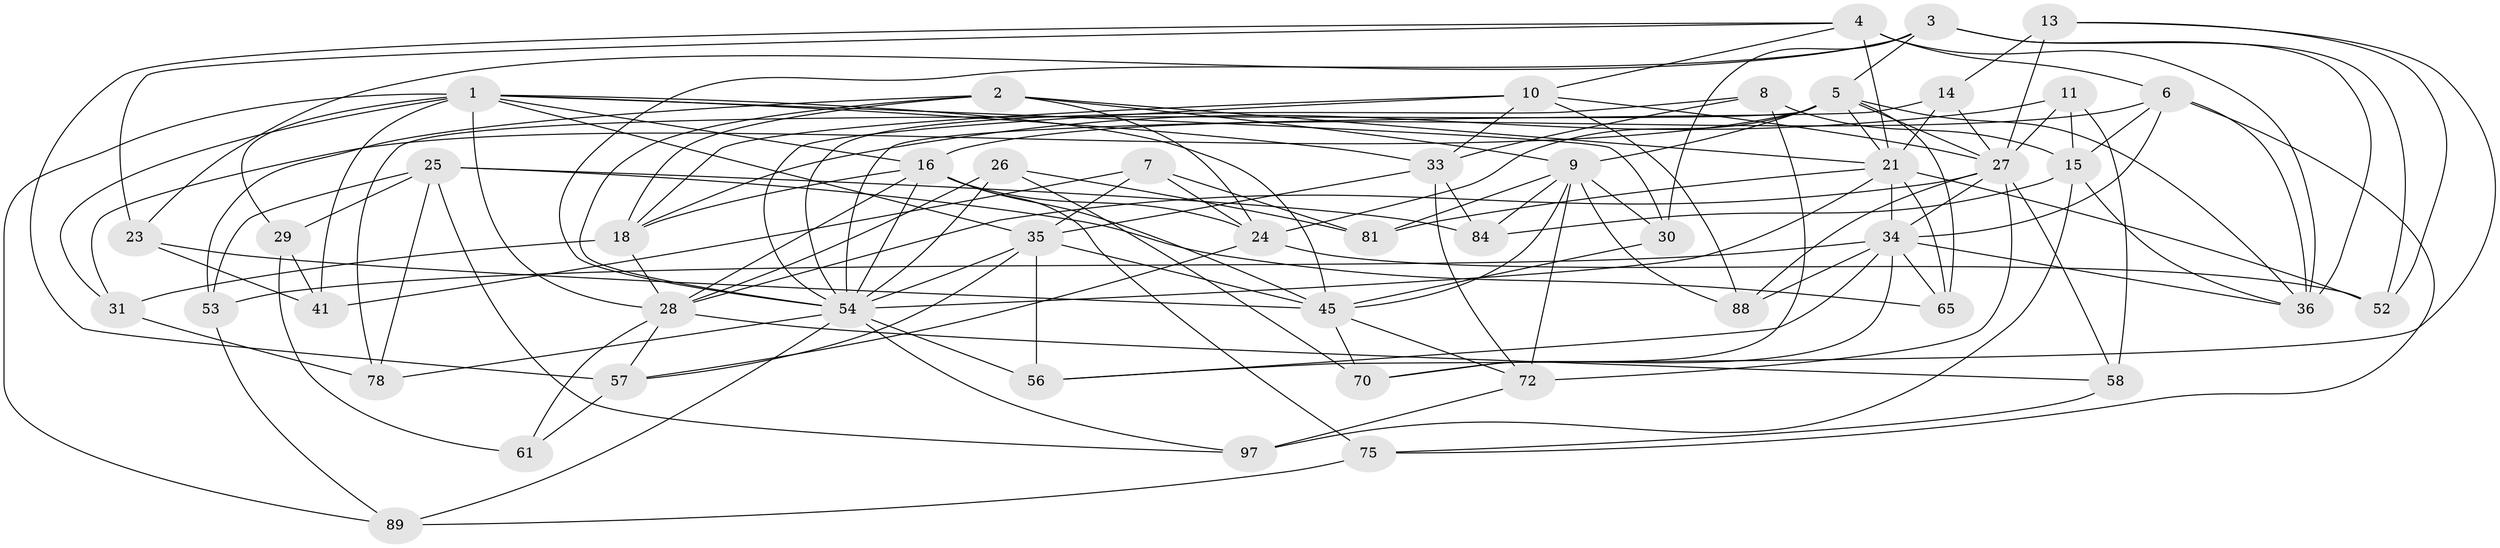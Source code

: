 // original degree distribution, {4: 1.0}
// Generated by graph-tools (version 1.1) at 2025/16/03/09/25 04:16:31]
// undirected, 49 vertices, 137 edges
graph export_dot {
graph [start="1"]
  node [color=gray90,style=filled];
  1 [super="+38+91+96"];
  2 [super="+80"];
  3 [super="+87"];
  4 [super="+44+92"];
  5 [super="+20+63"];
  6 [super="+85+95"];
  7;
  8;
  9 [super="+43+49+12"];
  10 [super="+19"];
  11;
  13;
  14;
  15 [super="+17"];
  16 [super="+32"];
  18 [super="+22"];
  21 [super="+60+50+51"];
  23;
  24 [super="+37"];
  25 [super="+47"];
  26;
  27 [super="+93+59+46"];
  28 [super="+39+77"];
  29;
  30;
  31;
  33 [super="+62"];
  34 [super="+40+42"];
  35 [super="+82+94"];
  36 [super="+55"];
  41;
  45 [super="+48+76"];
  52;
  53;
  54 [super="+66+67"];
  56;
  57 [super="+73"];
  58;
  61;
  65;
  70;
  72 [super="+90"];
  75;
  78;
  81;
  84;
  88;
  89;
  97;
  1 -- 45;
  1 -- 29;
  1 -- 31;
  1 -- 28;
  1 -- 41;
  1 -- 16;
  1 -- 30;
  1 -- 89;
  1 -- 33;
  1 -- 35;
  2 -- 53;
  2 -- 24;
  2 -- 18;
  2 -- 9;
  2 -- 54;
  2 -- 21;
  3 -- 23;
  3 -- 30;
  3 -- 36;
  3 -- 52;
  3 -- 5;
  3 -- 54;
  4 -- 10;
  4 -- 23;
  4 -- 57;
  4 -- 36;
  4 -- 21 [weight=3];
  4 -- 6;
  5 -- 65;
  5 -- 31;
  5 -- 9 [weight=2];
  5 -- 21;
  5 -- 24;
  5 -- 27;
  5 -- 78;
  5 -- 36;
  6 -- 75;
  6 -- 34 [weight=3];
  6 -- 36;
  6 -- 15;
  6 -- 16;
  7 -- 81;
  7 -- 41;
  7 -- 24;
  7 -- 35;
  8 -- 15;
  8 -- 33;
  8 -- 70;
  8 -- 54;
  9 -- 81;
  9 -- 88;
  9 -- 30;
  9 -- 72 [weight=2];
  9 -- 84;
  9 -- 45;
  10 -- 33;
  10 -- 88;
  10 -- 27;
  10 -- 18;
  10 -- 54;
  11 -- 15;
  11 -- 58;
  11 -- 27;
  11 -- 18;
  13 -- 14;
  13 -- 56;
  13 -- 52;
  13 -- 27;
  14 -- 27;
  14 -- 21;
  14 -- 54;
  15 -- 97;
  15 -- 84;
  15 -- 36;
  16 -- 18;
  16 -- 24;
  16 -- 75;
  16 -- 28;
  16 -- 45;
  16 -- 54;
  18 -- 28;
  18 -- 31;
  21 -- 81;
  21 -- 65;
  21 -- 34 [weight=2];
  21 -- 52;
  21 -- 54;
  23 -- 41;
  23 -- 45;
  24 -- 52;
  24 -- 57;
  25 -- 29;
  25 -- 97;
  25 -- 78;
  25 -- 65;
  25 -- 84;
  25 -- 53;
  26 -- 70;
  26 -- 54;
  26 -- 81;
  26 -- 28;
  27 -- 88;
  27 -- 58;
  27 -- 72;
  27 -- 28;
  27 -- 34;
  28 -- 61;
  28 -- 57;
  28 -- 58;
  29 -- 41;
  29 -- 61;
  30 -- 45;
  31 -- 78;
  33 -- 84;
  33 -- 72;
  33 -- 35;
  34 -- 56;
  34 -- 65;
  34 -- 53;
  34 -- 88;
  34 -- 70;
  34 -- 36;
  35 -- 56;
  35 -- 57;
  35 -- 54 [weight=2];
  35 -- 45;
  45 -- 72;
  45 -- 70;
  53 -- 89;
  54 -- 97;
  54 -- 78;
  54 -- 56;
  54 -- 89;
  57 -- 61 [weight=2];
  58 -- 75;
  72 -- 97;
  75 -- 89;
}
